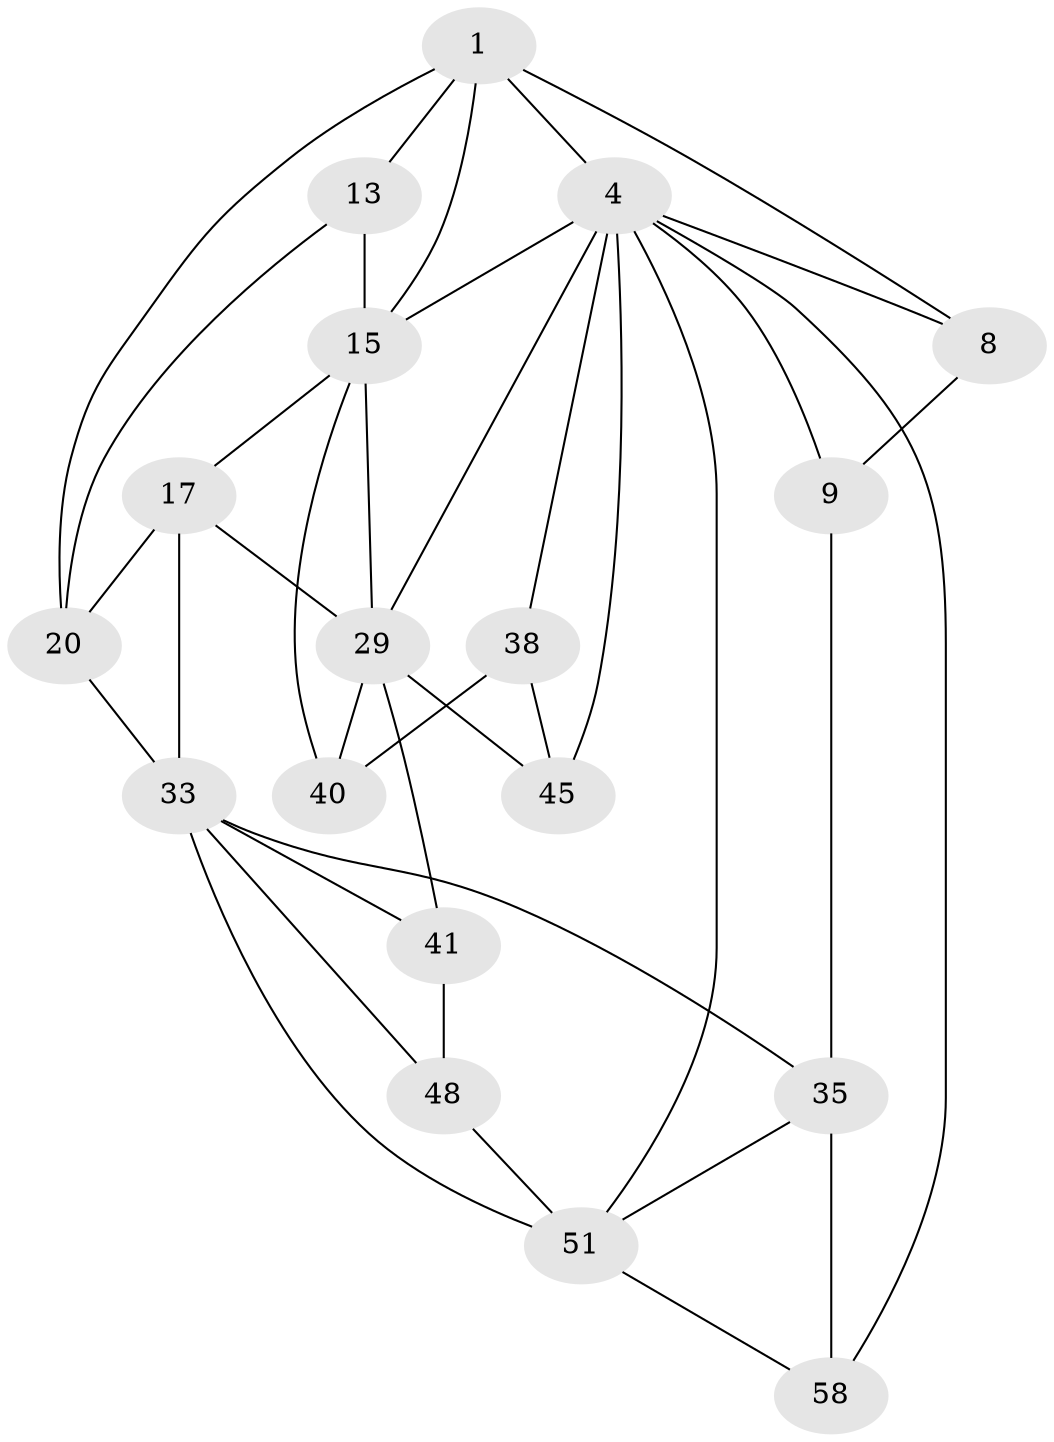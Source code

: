 // original degree distribution, {3: 0.03225806451612903, 5: 0.5161290322580645, 4: 0.24193548387096775, 6: 0.20967741935483872}
// Generated by graph-tools (version 1.1) at 2025/21/03/04/25 18:21:37]
// undirected, 18 vertices, 38 edges
graph export_dot {
graph [start="1"]
  node [color=gray90,style=filled];
  1 [pos="+0.45380006076634793+0",super="+2+7"];
  4 [pos="+1+0",super="+5+23+43"];
  8 [pos="+0.1722179068072702+0.13629846675697863",super="+10"];
  9 [pos="+0+0.2637544753841124"];
  13 [pos="+0.6128678079877964+0.06891299699212163",super="+14"];
  15 [pos="+0.7703467536185863+0.30288205679392427",super="+16+21"];
  17 [pos="+0.6466768385330688+0.3876567999512747",super="+18"];
  20 [pos="+0.4546374481201096+0.3980866264683262",super="+26"];
  29 [pos="+0.7128569123299139+0.6578161186396291",super="+32+30"];
  33 [pos="+0.23521299687967223+0.6070696555340545",super="+34+37"];
  35 [pos="+0.13599021611707313+0.618439957385429",super="+36"];
  38 [pos="+1+0.551549565669852",super="+44+39"];
  40 [pos="+0.9213532679875504+0.5693133794479294"];
  41 [pos="+0.5600060509303602+0.6873338128475368",super="+53+42"];
  45 [pos="+0.8570730636588426+0.7662190060636473",super="+46"];
  48 [pos="+0.445360230283179+0.7625352276991874",super="+49+54"];
  51 [pos="+0.23759529445393887+0.8900370352965941",super="+52+56"];
  58 [pos="+0+0.9601453399093388"];
  1 -- 4;
  1 -- 13 [weight=2];
  1 -- 15;
  1 -- 8 [weight=2];
  1 -- 20;
  4 -- 8;
  4 -- 9;
  4 -- 38 [weight=2];
  4 -- 15;
  4 -- 58;
  4 -- 29;
  4 -- 51;
  4 -- 45;
  8 -- 9;
  9 -- 35;
  13 -- 20;
  13 -- 15;
  15 -- 17 [weight=2];
  15 -- 40;
  15 -- 29 [weight=2];
  17 -- 20;
  17 -- 29;
  17 -- 33;
  20 -- 33;
  29 -- 40;
  29 -- 41 [weight=2];
  29 -- 45;
  33 -- 48;
  33 -- 51;
  33 -- 35;
  33 -- 41;
  35 -- 58;
  35 -- 51;
  38 -- 45 [weight=2];
  38 -- 40;
  41 -- 48 [weight=2];
  48 -- 51 [weight=2];
  51 -- 58;
}
